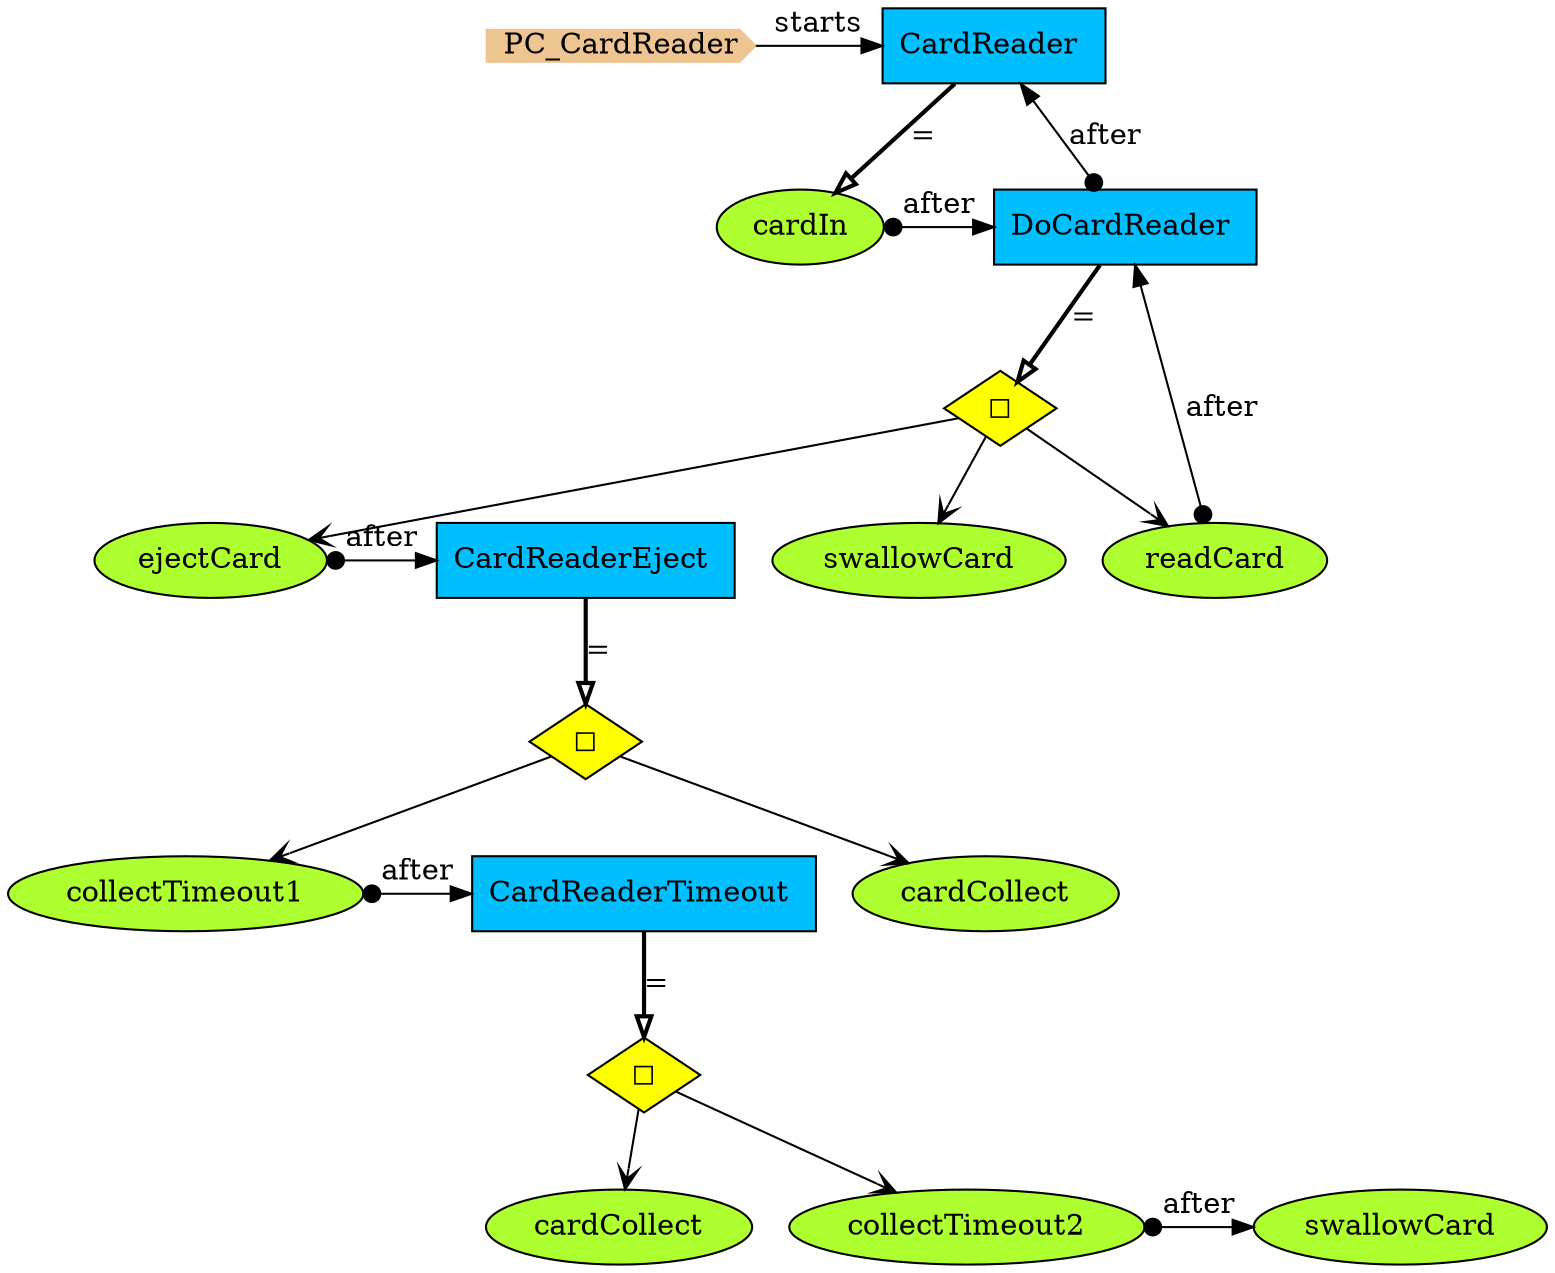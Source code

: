 digraph {
StartN_ [shape = cds,color=burlywood2,style=filled,height=.2,width=.2, label =PC_CardReader];
CardReader [shape=box,fillcolor=deepskyblue,style = filled,label="CardReader "];
DoCardReader [shape=box,fillcolor=deepskyblue,style = filled,label="DoCardReader "];
ejectCard [shape=ellipse,fillcolor=greenyellow,style = filled,label="ejectCard"];
readCard [shape=ellipse,fillcolor=greenyellow,style = filled,label="readCard"];
OpCardReaderEject [shape=diamond,fillcolor=yellow,style = filled,label="◻︎"];
collectTimeout1 [shape=ellipse,fillcolor=greenyellow,style = filled,label="collectTimeout1"];
OpCardReaderTimeout [shape=diamond,fillcolor=yellow,style = filled,label="◻︎"];
cardCollect2 [shape=ellipse,fillcolor=greenyellow,style = filled,label="cardCollect"];
swallowCard2 [shape=ellipse,fillcolor=greenyellow,style = filled,label="swallowCard"];
collectTimeout2 [shape=ellipse,fillcolor=greenyellow,style = filled,label="collectTimeout2"];
CardReaderTimeout [shape=box,fillcolor=deepskyblue,style = filled,label="CardReaderTimeout "];
cardCollect [shape=ellipse,fillcolor=greenyellow,style = filled,label="cardCollect"];
CardReaderEject [shape=box,fillcolor=deepskyblue,style = filled,label="CardReaderEject "];
swallowCard [shape=ellipse,fillcolor=greenyellow,style = filled,label="swallowCard"];
OpDoCardReader [shape=diamond,fillcolor=yellow,style = filled,label="◻︎"];
cardIn [shape=ellipse,fillcolor=greenyellow,style = filled,label="cardIn"];

{rank=same;swallowCard2,collectTimeout2}
{rank=same;CardReaderEject,ejectCard}
{rank=same;DoCardReader,cardIn}
{rank=same;CardReaderTimeout,collectTimeout1}
{rank=same;CardReader,StartN_}

collectTimeout2->swallowCard2[arrowtail=dot,dir=both,label="after"];
OpCardReaderTimeout->cardCollect2[arrowhead="open"];
OpCardReaderEject->collectTimeout1[arrowhead="open"];
ejectCard->CardReaderEject[arrowtail=dot,dir=both,label="after"];
OpDoCardReader->readCard[arrowhead="open"];
OpDoCardReader->ejectCard[arrowhead="open"];
StartN_->CardReader[label="starts"];
CardReader->cardIn[arrowhead="onormal",penwidth=2,label="="];
DoCardReader->OpDoCardReader[arrowhead="onormal",penwidth=2,label="="];
CardReaderTimeout->OpCardReaderTimeout[arrowhead="onormal",penwidth=2,label="="];
CardReaderEject->OpCardReaderEject[arrowhead="onormal",penwidth=2,label="="];
cardIn->DoCardReader[arrowtail=dot,dir=both,label="after"];
OpDoCardReader->swallowCard[arrowhead="open"];
readCard->DoCardReader[arrowtail=dot,dir=both,label="after"];
OpCardReaderEject->cardCollect[arrowhead="open"];
collectTimeout1->CardReaderTimeout[arrowtail=dot,dir=both,label="after"];
OpCardReaderTimeout->collectTimeout2[arrowhead="open"];
DoCardReader->CardReader[arrowtail=dot,dir=both,label="after"];
}